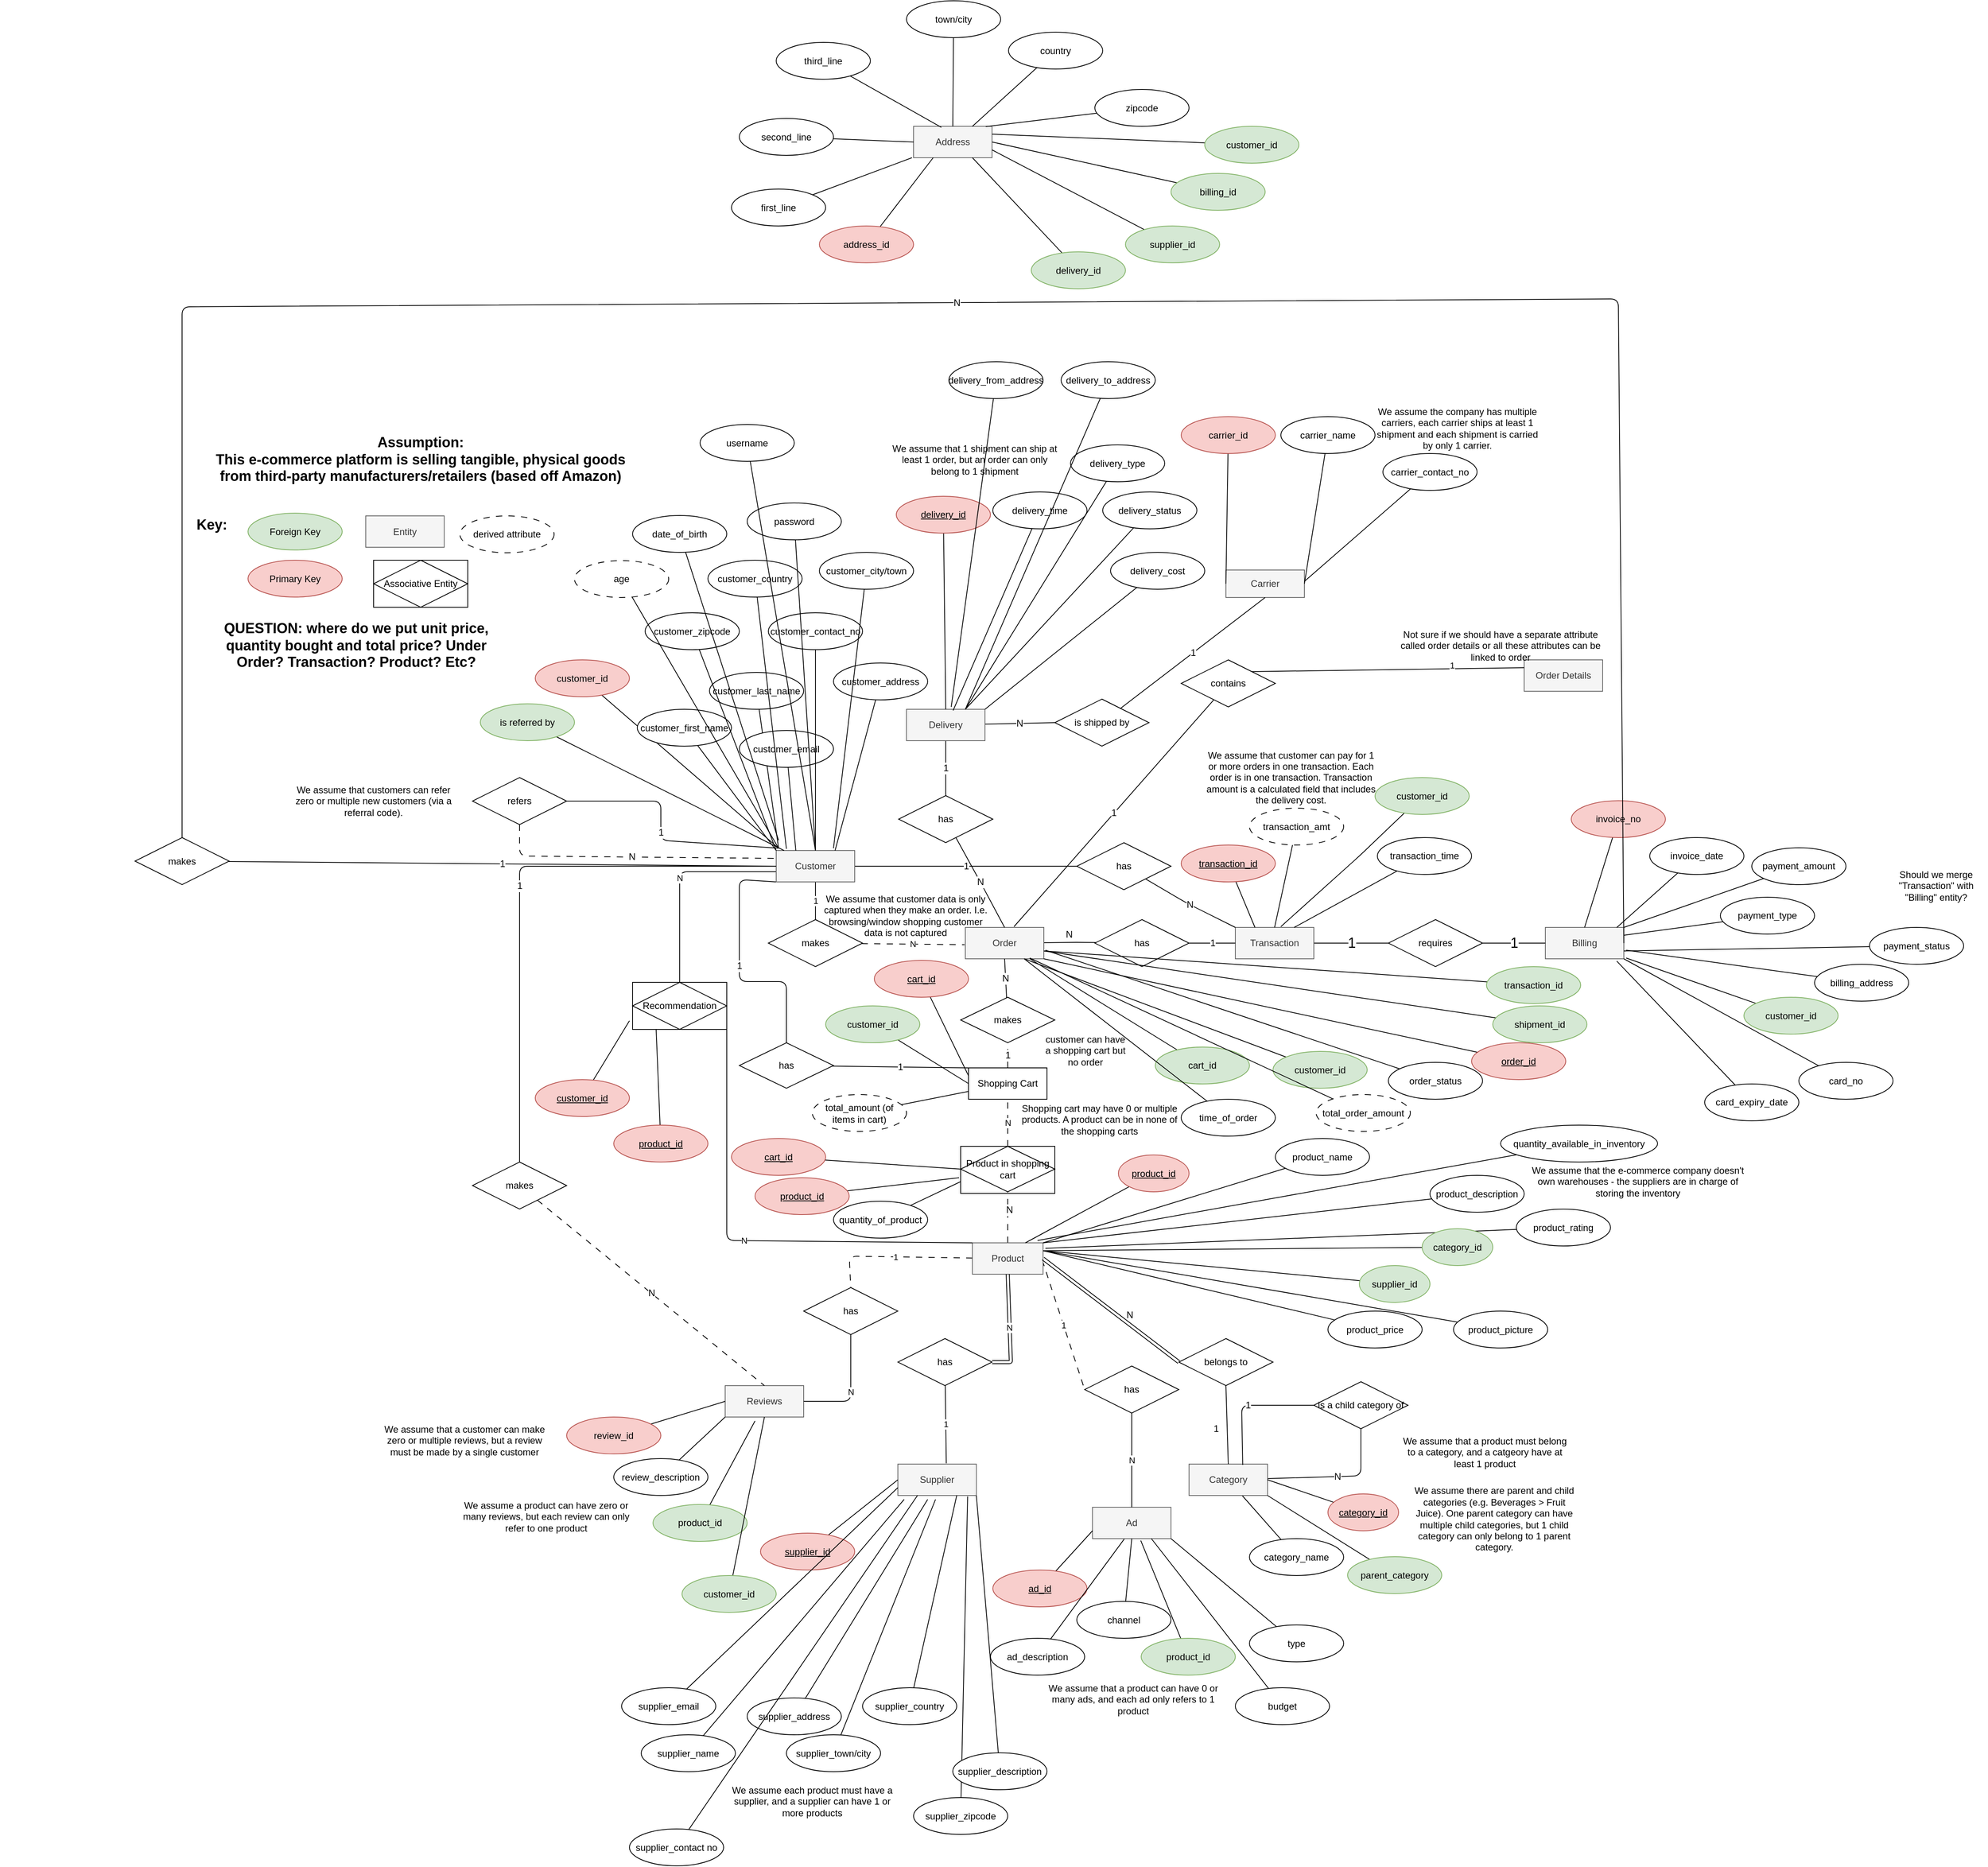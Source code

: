 <mxfile>
    <diagram id="o3d0ZxMoggzpjs4311kj" name="Page-1">
        <mxGraphModel dx="3543" dy="1728" grid="1" gridSize="10" guides="1" tooltips="1" connect="1" arrows="1" fold="1" page="1" pageScale="1" pageWidth="827" pageHeight="1169" math="0" shadow="0">
            <root>
                <mxCell id="0"/>
                <mxCell id="1" parent="0"/>
                <mxCell id="2" value="" style="rounded=0;whiteSpace=wrap;html=1;" parent="1" vertex="1">
                    <mxGeometry x="-886" y="-7" width="120" height="60" as="geometry"/>
                </mxCell>
                <mxCell id="3" value="" style="rounded=0;whiteSpace=wrap;html=1;fontSize=12;" parent="1" vertex="1">
                    <mxGeometry x="-138" y="740" width="120" height="60" as="geometry"/>
                </mxCell>
                <mxCell id="4" value="1" style="edgeStyle=none;html=1;entryX=0.5;entryY=0;entryDx=0;entryDy=0;endArrow=none;endFill=0;" parent="1" source="9" target="50" edge="1">
                    <mxGeometry relative="1" as="geometry"/>
                </mxCell>
                <mxCell id="5" value="N" style="edgeStyle=none;html=1;entryX=0.5;entryY=0;entryDx=0;entryDy=0;endArrow=none;endFill=0;" parent="1" target="39" edge="1">
                    <mxGeometry relative="1" as="geometry">
                        <Array as="points">
                            <mxPoint x="-496" y="390"/>
                        </Array>
                        <mxPoint x="-370" y="390" as="sourcePoint"/>
                    </mxGeometry>
                </mxCell>
                <mxCell id="6" value="1" style="edgeStyle=none;html=1;entryX=0.5;entryY=0;entryDx=0;entryDy=0;fontSize=12;endArrow=none;endFill=0;exitX=0;exitY=1;exitDx=0;exitDy=0;" parent="1" source="9" target="175" edge="1">
                    <mxGeometry relative="1" as="geometry">
                        <Array as="points">
                            <mxPoint x="-420" y="400"/>
                            <mxPoint x="-420" y="530"/>
                            <mxPoint x="-360" y="530"/>
                        </Array>
                    </mxGeometry>
                </mxCell>
                <mxCell id="7" value="1" style="edgeStyle=none;html=1;fontSize=12;endArrow=none;endFill=0;" parent="1" source="9" target="177" edge="1">
                    <mxGeometry relative="1" as="geometry"/>
                </mxCell>
                <mxCell id="8" value="1" style="edgeStyle=none;html=1;entryX=1;entryY=0.5;entryDx=0;entryDy=0;fontSize=12;endArrow=none;endFill=0;" parent="1" target="202" edge="1">
                    <mxGeometry relative="1" as="geometry">
                        <mxPoint x="-370" y="360" as="sourcePoint"/>
                        <Array as="points">
                            <mxPoint x="-520" y="350"/>
                            <mxPoint x="-520" y="300"/>
                        </Array>
                    </mxGeometry>
                </mxCell>
                <mxCell id="9" value="Customer" style="whiteSpace=wrap;html=1;align=center;fillColor=#f5f5f5;fontColor=#333333;strokeColor=#666666;" parent="1" vertex="1">
                    <mxGeometry x="-373" y="363" width="100" height="40" as="geometry"/>
                </mxCell>
                <mxCell id="10" value="1" style="edgeStyle=none;html=1;entryX=0.5;entryY=0;entryDx=0;entryDy=0;endArrow=none;endFill=0;dashed=1;dashPattern=8 8;" parent="1" source="14" target="41" edge="1">
                    <mxGeometry relative="1" as="geometry">
                        <Array as="points">
                            <mxPoint x="-280" y="880"/>
                        </Array>
                    </mxGeometry>
                </mxCell>
                <mxCell id="11" value="1" style="edgeStyle=none;html=1;entryX=0;entryY=0.5;entryDx=0;entryDy=0;endArrow=none;endFill=0;dashed=1;dashPattern=8 8;" parent="1" target="48" edge="1">
                    <mxGeometry relative="1" as="geometry">
                        <mxPoint x="-34" y="885" as="sourcePoint"/>
                    </mxGeometry>
                </mxCell>
                <mxCell id="12" style="edgeStyle=none;html=1;entryX=0.5;entryY=1;entryDx=0;entryDy=0;fontSize=18;endArrow=none;endFill=0;dashed=1;dashPattern=8 8;" parent="1" source="14" target="46" edge="1">
                    <mxGeometry relative="1" as="geometry"/>
                </mxCell>
                <mxCell id="13" value="N" style="edgeLabel;html=1;align=center;verticalAlign=middle;resizable=0;points=[];fontSize=12;" parent="12" vertex="1" connectable="0">
                    <mxGeometry x="0.297" y="-2" relative="1" as="geometry">
                        <mxPoint as="offset"/>
                    </mxGeometry>
                </mxCell>
                <mxCell id="14" value="Product" style="whiteSpace=wrap;html=1;align=center;fillColor=#f5f5f5;fontColor=#333333;strokeColor=#666666;" parent="1" vertex="1">
                    <mxGeometry x="-123" y="863" width="90" height="40" as="geometry"/>
                </mxCell>
                <mxCell id="15" value="N" style="edgeStyle=none;html=1;fontSize=12;endArrow=none;endFill=0;" parent="1" source="16" target="61" edge="1">
                    <mxGeometry x="-0.033" y="10" relative="1" as="geometry">
                        <Array as="points">
                            <mxPoint x="10" y="480"/>
                        </Array>
                        <mxPoint as="offset"/>
                    </mxGeometry>
                </mxCell>
                <mxCell id="16" value="Order" style="whiteSpace=wrap;html=1;align=center;fillColor=#f5f5f5;fontColor=#333333;strokeColor=#666666;" parent="1" vertex="1">
                    <mxGeometry x="-132" y="461" width="100" height="40" as="geometry"/>
                </mxCell>
                <mxCell id="17" value="Supplier" style="whiteSpace=wrap;html=1;align=center;fillColor=#f5f5f5;fontColor=#333333;strokeColor=#666666;" parent="1" vertex="1">
                    <mxGeometry x="-218" y="1145" width="100" height="40" as="geometry"/>
                </mxCell>
                <mxCell id="18" style="edgeStyle=none;html=1;endArrow=none;endFill=0;" parent="1" source="20" target="73" edge="1">
                    <mxGeometry relative="1" as="geometry"/>
                </mxCell>
                <mxCell id="19" value="N" style="edgeStyle=none;html=1;entryX=0.5;entryY=1;entryDx=0;entryDy=0;fontSize=12;endArrow=none;endFill=0;" parent="1" source="20" target="191" edge="1">
                    <mxGeometry relative="1" as="geometry">
                        <Array as="points">
                            <mxPoint x="372" y="1160"/>
                        </Array>
                    </mxGeometry>
                </mxCell>
                <mxCell id="20" value="Category" style="whiteSpace=wrap;html=1;align=center;fillColor=#f5f5f5;fontColor=#333333;strokeColor=#666666;" parent="1" vertex="1">
                    <mxGeometry x="153" y="1145" width="100" height="40" as="geometry"/>
                </mxCell>
                <mxCell id="21" value="Ad" style="whiteSpace=wrap;html=1;align=center;fillColor=#f5f5f5;fontColor=#333333;strokeColor=#666666;" parent="1" vertex="1">
                    <mxGeometry x="30" y="1200" width="100" height="40" as="geometry"/>
                </mxCell>
                <mxCell id="22" value="belongs to" style="shape=rhombus;perimeter=rhombusPerimeter;whiteSpace=wrap;html=1;align=center;" parent="1" vertex="1">
                    <mxGeometry x="140" y="985" width="120" height="60" as="geometry"/>
                </mxCell>
                <mxCell id="23" value="" style="endArrow=none;html=1;rounded=0;exitX=0.5;exitY=1;exitDx=0;exitDy=0;entryX=0.5;entryY=0;entryDx=0;entryDy=0;" parent="1" source="22" target="20" edge="1">
                    <mxGeometry relative="1" as="geometry">
                        <mxPoint x="162" y="903" as="sourcePoint"/>
                        <mxPoint x="322" y="903" as="targetPoint"/>
                    </mxGeometry>
                </mxCell>
                <mxCell id="24" value="1" style="resizable=0;html=1;align=right;verticalAlign=bottom;" parent="23" connectable="0" vertex="1">
                    <mxGeometry x="1" relative="1" as="geometry">
                        <mxPoint x="-11" y="-36" as="offset"/>
                    </mxGeometry>
                </mxCell>
                <mxCell id="25" value="" style="endArrow=none;html=1;rounded=0;exitX=0;exitY=0.5;exitDx=0;exitDy=0;entryX=1;entryY=0.5;entryDx=0;entryDy=0;shape=link;" parent="1" source="22" target="14" edge="1">
                    <mxGeometry relative="1" as="geometry">
                        <mxPoint x="-28" y="883" as="sourcePoint"/>
                        <mxPoint x="42" y="933" as="targetPoint"/>
                        <Array as="points"/>
                    </mxGeometry>
                </mxCell>
                <mxCell id="26" value="N" style="resizable=0;html=1;align=right;verticalAlign=bottom;" parent="25" connectable="0" vertex="1">
                    <mxGeometry x="1" relative="1" as="geometry">
                        <mxPoint x="115" y="80" as="offset"/>
                    </mxGeometry>
                </mxCell>
                <mxCell id="27" value="1" style="edgeStyle=none;html=1;fontSize=18;endArrow=none;endFill=0;" parent="1" source="28" target="59" edge="1">
                    <mxGeometry relative="1" as="geometry"/>
                </mxCell>
                <mxCell id="28" value="Transaction" style="whiteSpace=wrap;html=1;align=center;fillColor=#f5f5f5;fontColor=#333333;strokeColor=#666666;" parent="1" vertex="1">
                    <mxGeometry x="212" y="461" width="100" height="40" as="geometry"/>
                </mxCell>
                <mxCell id="29" value="Billing" style="whiteSpace=wrap;html=1;align=center;fillColor=#f5f5f5;fontColor=#333333;strokeColor=#666666;" parent="1" vertex="1">
                    <mxGeometry x="607" y="461" width="100" height="40" as="geometry"/>
                </mxCell>
                <mxCell id="30" value="Order Details" style="whiteSpace=wrap;html=1;align=center;fillColor=#f5f5f5;fontColor=#333333;strokeColor=#666666;" parent="1" vertex="1">
                    <mxGeometry x="580" y="120" width="100" height="40" as="geometry"/>
                </mxCell>
                <mxCell id="31" value="1" style="edgeStyle=none;html=1;fontSize=12;endArrow=none;endFill=0;dashed=1;dashPattern=8 8;" parent="1" source="32" target="63" edge="1">
                    <mxGeometry relative="1" as="geometry"/>
                </mxCell>
                <mxCell id="32" value="Shopping Cart" style="whiteSpace=wrap;html=1;align=center;" parent="1" vertex="1">
                    <mxGeometry x="-128" y="640" width="100" height="40" as="geometry"/>
                </mxCell>
                <mxCell id="33" value="1" style="edgeStyle=none;html=1;fontSize=12;endArrow=none;endFill=0;" parent="1" source="35" target="52" edge="1">
                    <mxGeometry relative="1" as="geometry"/>
                </mxCell>
                <mxCell id="34" value="N" style="edgeStyle=none;html=1;entryX=0;entryY=0.5;entryDx=0;entryDy=0;fontSize=12;endArrow=none;endFill=0;" parent="1" source="35" target="182" edge="1">
                    <mxGeometry relative="1" as="geometry"/>
                </mxCell>
                <mxCell id="35" value="Delivery" style="whiteSpace=wrap;html=1;align=center;fillColor=#f5f5f5;fontColor=#333333;strokeColor=#666666;" parent="1" vertex="1">
                    <mxGeometry x="-207" y="183" width="100" height="40" as="geometry"/>
                </mxCell>
                <mxCell id="36" value="Reviews" style="whiteSpace=wrap;html=1;align=center;fillColor=#f5f5f5;fontColor=#333333;strokeColor=#666666;" parent="1" vertex="1">
                    <mxGeometry x="-438" y="1045" width="100" height="40" as="geometry"/>
                </mxCell>
                <mxCell id="37" value="" style="rounded=0;whiteSpace=wrap;html=1;" parent="1" vertex="1">
                    <mxGeometry x="-556" y="531" width="120" height="60" as="geometry"/>
                </mxCell>
                <mxCell id="38" value="N" style="edgeStyle=none;html=1;entryX=0;entryY=0;entryDx=0;entryDy=0;exitX=1;exitY=1;exitDx=0;exitDy=0;endArrow=none;endFill=0;" parent="1" source="37" target="14" edge="1">
                    <mxGeometry relative="1" as="geometry">
                        <Array as="points">
                            <mxPoint x="-436" y="860"/>
                        </Array>
                    </mxGeometry>
                </mxCell>
                <mxCell id="39" value="Recommendation" style="rhombus;whiteSpace=wrap;html=1;" parent="1" vertex="1">
                    <mxGeometry x="-556" y="531" width="120" height="60" as="geometry"/>
                </mxCell>
                <mxCell id="40" value="N" style="edgeStyle=none;html=1;entryX=1;entryY=0.5;entryDx=0;entryDy=0;endArrow=none;endFill=0;" parent="1" source="41" target="36" edge="1">
                    <mxGeometry relative="1" as="geometry">
                        <Array as="points">
                            <mxPoint x="-278" y="1065"/>
                        </Array>
                    </mxGeometry>
                </mxCell>
                <mxCell id="41" value="has&lt;br&gt;" style="shape=rhombus;perimeter=rhombusPerimeter;whiteSpace=wrap;html=1;align=center;" parent="1" vertex="1">
                    <mxGeometry x="-338" y="920" width="120" height="60" as="geometry"/>
                </mxCell>
                <mxCell id="42" value="1" style="edgeStyle=none;html=1;entryX=0.617;entryY=-0.026;entryDx=0;entryDy=0;entryPerimeter=0;endArrow=none;endFill=0;" parent="1" source="44" target="17" edge="1">
                    <mxGeometry relative="1" as="geometry"/>
                </mxCell>
                <mxCell id="43" value="N" style="edgeStyle=none;html=1;entryX=0.5;entryY=1;entryDx=0;entryDy=0;endArrow=none;endFill=0;shape=link;" parent="1" source="44" target="14" edge="1">
                    <mxGeometry relative="1" as="geometry">
                        <Array as="points">
                            <mxPoint x="-74" y="1015"/>
                        </Array>
                    </mxGeometry>
                </mxCell>
                <mxCell id="44" value="has&lt;br&gt;" style="shape=rhombus;perimeter=rhombusPerimeter;whiteSpace=wrap;html=1;align=center;" parent="1" vertex="1">
                    <mxGeometry x="-218" y="985" width="120" height="60" as="geometry"/>
                </mxCell>
                <mxCell id="45" value="N" style="edgeStyle=none;html=1;endArrow=none;endFill=0;dashed=1;dashPattern=8 8;" parent="1" source="46" target="32" edge="1">
                    <mxGeometry relative="1" as="geometry"/>
                </mxCell>
                <mxCell id="46" value="Product in shopping cart" style="shape=rhombus;perimeter=rhombusPerimeter;whiteSpace=wrap;html=1;align=center;" parent="1" vertex="1">
                    <mxGeometry x="-138" y="740" width="120" height="58" as="geometry"/>
                </mxCell>
                <mxCell id="47" value="N" style="edgeStyle=none;html=1;entryX=0.5;entryY=0;entryDx=0;entryDy=0;endArrow=none;endFill=0;" parent="1" source="48" target="21" edge="1">
                    <mxGeometry relative="1" as="geometry"/>
                </mxCell>
                <mxCell id="48" value="has" style="shape=rhombus;perimeter=rhombusPerimeter;whiteSpace=wrap;html=1;align=center;" parent="1" vertex="1">
                    <mxGeometry x="20" y="1020" width="120" height="60" as="geometry"/>
                </mxCell>
                <mxCell id="49" value="N" style="edgeStyle=none;html=1;endArrow=none;endFill=0;dashed=1;dashPattern=8 8;" parent="1" source="50" edge="1">
                    <mxGeometry relative="1" as="geometry">
                        <mxPoint x="-133" y="483" as="targetPoint"/>
                    </mxGeometry>
                </mxCell>
                <mxCell id="50" value="makes" style="shape=rhombus;perimeter=rhombusPerimeter;whiteSpace=wrap;html=1;align=center;" parent="1" vertex="1">
                    <mxGeometry x="-383" y="451" width="120" height="60" as="geometry"/>
                </mxCell>
                <mxCell id="51" value="N" style="edgeStyle=none;html=1;entryX=0.5;entryY=0;entryDx=0;entryDy=0;fontSize=12;endArrow=none;endFill=0;" parent="1" source="52" target="16" edge="1">
                    <mxGeometry relative="1" as="geometry">
                        <Array as="points">
                            <mxPoint x="-113" y="403"/>
                        </Array>
                    </mxGeometry>
                </mxCell>
                <mxCell id="52" value="has" style="shape=rhombus;perimeter=rhombusPerimeter;whiteSpace=wrap;html=1;align=center;" parent="1" vertex="1">
                    <mxGeometry x="-217" y="293" width="120" height="60" as="geometry"/>
                </mxCell>
                <mxCell id="53" value="Assumption:&lt;br style=&quot;font-size: 18px;&quot;&gt;This e-commerce platform is selling tangible, physical goods from third-party manufacturers/retailers (based off Amazon)" style="text;html=1;strokeColor=none;fillColor=none;align=center;verticalAlign=middle;whiteSpace=wrap;rounded=0;fontSize=18;fontStyle=1" parent="1" vertex="1">
                    <mxGeometry x="-1096" y="-150" width="540" height="30" as="geometry"/>
                </mxCell>
                <mxCell id="54" style="edgeStyle=none;html=1;exitX=1;exitY=0;exitDx=0;exitDy=0;entryX=0;entryY=0.25;entryDx=0;entryDy=0;fontSize=18;endArrow=none;endFill=0;" parent="1" source="57" target="30" edge="1">
                    <mxGeometry relative="1" as="geometry"/>
                </mxCell>
                <mxCell id="55" value="1" style="edgeLabel;html=1;align=center;verticalAlign=middle;resizable=0;points=[];" parent="54" vertex="1" connectable="0">
                    <mxGeometry x="0.471" y="5" relative="1" as="geometry">
                        <mxPoint as="offset"/>
                    </mxGeometry>
                </mxCell>
                <mxCell id="56" value="1" style="edgeStyle=none;html=1;fontSize=12;endArrow=none;endFill=0;" parent="1" source="57" edge="1">
                    <mxGeometry relative="1" as="geometry">
                        <mxPoint x="-70" y="460" as="targetPoint"/>
                    </mxGeometry>
                </mxCell>
                <mxCell id="57" value="contains" style="shape=rhombus;perimeter=rhombusPerimeter;whiteSpace=wrap;html=1;align=center;" parent="1" vertex="1">
                    <mxGeometry x="143" y="120" width="120" height="60" as="geometry"/>
                </mxCell>
                <mxCell id="58" value="1" style="edgeStyle=none;html=1;entryX=0;entryY=0.5;entryDx=0;entryDy=0;fontSize=18;endArrow=none;endFill=0;" parent="1" source="59" target="29" edge="1">
                    <mxGeometry relative="1" as="geometry"/>
                </mxCell>
                <mxCell id="59" value="requires" style="shape=rhombus;perimeter=rhombusPerimeter;whiteSpace=wrap;html=1;align=center;" parent="1" vertex="1">
                    <mxGeometry x="407" y="451" width="120" height="60" as="geometry"/>
                </mxCell>
                <mxCell id="60" value="1" style="edgeStyle=none;html=1;entryX=0;entryY=0.5;entryDx=0;entryDy=0;fontSize=12;endArrow=none;endFill=0;" parent="1" source="61" target="28" edge="1">
                    <mxGeometry relative="1" as="geometry"/>
                </mxCell>
                <mxCell id="61" value="has" style="shape=rhombus;perimeter=rhombusPerimeter;whiteSpace=wrap;html=1;align=center;" parent="1" vertex="1">
                    <mxGeometry x="33" y="451" width="120" height="60" as="geometry"/>
                </mxCell>
                <mxCell id="62" value="N" style="edgeStyle=none;html=1;fontSize=12;endArrow=none;endFill=0;entryX=0.5;entryY=1;entryDx=0;entryDy=0;" parent="1" source="63" target="16" edge="1">
                    <mxGeometry relative="1" as="geometry">
                        <mxPoint x="-78" y="510" as="targetPoint"/>
                    </mxGeometry>
                </mxCell>
                <mxCell id="63" value="makes" style="shape=rhombus;perimeter=rhombusPerimeter;whiteSpace=wrap;html=1;align=center;" parent="1" vertex="1">
                    <mxGeometry x="-138" y="550" width="120" height="58" as="geometry"/>
                </mxCell>
                <mxCell id="64" style="edgeStyle=none;html=1;entryX=0.75;entryY=0;entryDx=0;entryDy=0;fontSize=12;endArrow=none;endFill=0;" parent="1" source="65" target="14" edge="1">
                    <mxGeometry relative="1" as="geometry"/>
                </mxCell>
                <mxCell id="65" value="product_id" style="ellipse;whiteSpace=wrap;html=1;fontSize=12;fontStyle=4;fillColor=#f8cecc;strokeColor=#b85450;" parent="1" vertex="1">
                    <mxGeometry x="63" y="751" width="90" height="47" as="geometry"/>
                </mxCell>
                <mxCell id="66" value="1" style="edgeStyle=none;html=1;entryX=0;entryY=0.5;entryDx=0;entryDy=0;fontSize=12;endArrow=none;endFill=0;" parent="1" source="68" target="9" edge="1">
                    <mxGeometry relative="1" as="geometry">
                        <Array as="points">
                            <mxPoint x="-700" y="383"/>
                        </Array>
                    </mxGeometry>
                </mxCell>
                <mxCell id="67" value="N" style="edgeStyle=none;html=1;entryX=0.5;entryY=0;entryDx=0;entryDy=0;fontSize=12;endArrow=none;endFill=0;dashed=1;dashPattern=8 8;" parent="1" source="68" target="36" edge="1">
                    <mxGeometry relative="1" as="geometry"/>
                </mxCell>
                <mxCell id="68" value="makes" style="shape=rhombus;perimeter=rhombusPerimeter;whiteSpace=wrap;html=1;align=center;" parent="1" vertex="1">
                    <mxGeometry x="-760" y="760" width="120" height="60" as="geometry"/>
                </mxCell>
                <mxCell id="69" style="edgeStyle=none;html=1;entryX=1;entryY=0;entryDx=0;entryDy=0;fontSize=12;endArrow=none;endFill=0;" parent="1" source="76" target="14" edge="1">
                    <mxGeometry relative="1" as="geometry"/>
                </mxCell>
                <mxCell id="70" style="edgeStyle=none;html=1;entryX=1;entryY=0.25;entryDx=0;entryDy=0;fontSize=12;endArrow=none;endFill=0;" parent="1" source="81" target="14" edge="1">
                    <mxGeometry relative="1" as="geometry"/>
                </mxCell>
                <mxCell id="71" style="edgeStyle=none;html=1;entryX=1;entryY=0.5;entryDx=0;entryDy=0;fontSize=12;endArrow=none;endFill=0;" parent="1" source="72" target="20" edge="1">
                    <mxGeometry relative="1" as="geometry"/>
                </mxCell>
                <mxCell id="72" value="category_id" style="ellipse;whiteSpace=wrap;html=1;fontSize=12;fontStyle=4;fillColor=#f8cecc;strokeColor=#b85450;" parent="1" vertex="1">
                    <mxGeometry x="330" y="1183" width="90" height="47" as="geometry"/>
                </mxCell>
                <mxCell id="73" value="category_name" style="ellipse;whiteSpace=wrap;html=1;fontSize=12;" parent="1" vertex="1">
                    <mxGeometry x="230" y="1240" width="120" height="47" as="geometry"/>
                </mxCell>
                <mxCell id="74" style="edgeStyle=none;html=1;entryX=1;entryY=0;entryDx=0;entryDy=0;endArrow=none;endFill=0;" parent="1" source="75" target="14" edge="1">
                    <mxGeometry relative="1" as="geometry"/>
                </mxCell>
                <mxCell id="75" value="product_name" style="ellipse;whiteSpace=wrap;html=1;fontSize=12;" parent="1" vertex="1">
                    <mxGeometry x="263" y="730" width="120" height="47" as="geometry"/>
                </mxCell>
                <mxCell id="76" value="product_description" style="ellipse;whiteSpace=wrap;html=1;fontSize=12;" parent="1" vertex="1">
                    <mxGeometry x="460" y="777" width="120" height="47" as="geometry"/>
                </mxCell>
                <mxCell id="77" style="edgeStyle=none;html=1;entryX=1;entryY=0.25;entryDx=0;entryDy=0;endArrow=none;endFill=0;" parent="1" source="78" target="14" edge="1">
                    <mxGeometry relative="1" as="geometry"/>
                </mxCell>
                <mxCell id="78" value="product_price" style="ellipse;whiteSpace=wrap;html=1;fontSize=12;" parent="1" vertex="1">
                    <mxGeometry x="330" y="950" width="120" height="47" as="geometry"/>
                </mxCell>
                <mxCell id="79" style="edgeStyle=none;html=1;endArrow=none;endFill=0;" parent="1" source="80" edge="1">
                    <mxGeometry relative="1" as="geometry">
                        <mxPoint x="-30" y="870" as="targetPoint"/>
                    </mxGeometry>
                </mxCell>
                <mxCell id="80" value="product_rating" style="ellipse;whiteSpace=wrap;html=1;fontSize=12;" parent="1" vertex="1">
                    <mxGeometry x="570" y="820" width="120" height="47" as="geometry"/>
                </mxCell>
                <mxCell id="81" value="category_id" style="ellipse;whiteSpace=wrap;html=1;fontSize=12;fillColor=#d5e8d4;strokeColor=#82b366;" parent="1" vertex="1">
                    <mxGeometry x="450" y="845" width="90" height="47" as="geometry"/>
                </mxCell>
                <mxCell id="82" style="edgeStyle=none;html=1;entryX=0;entryY=0.75;entryDx=0;entryDy=0;endArrow=none;endFill=0;" parent="1" source="83" target="21" edge="1">
                    <mxGeometry relative="1" as="geometry"/>
                </mxCell>
                <mxCell id="83" value="ad_id" style="ellipse;whiteSpace=wrap;html=1;fontSize=12;fontStyle=4;fillColor=#f8cecc;strokeColor=#b85450;" parent="1" vertex="1">
                    <mxGeometry x="-97" y="1280" width="120" height="47" as="geometry"/>
                </mxCell>
                <mxCell id="84" style="edgeStyle=none;html=1;entryX=0.75;entryY=1;entryDx=0;entryDy=0;endArrow=none;endFill=0;" parent="1" source="85" target="21" edge="1">
                    <mxGeometry relative="1" as="geometry"/>
                </mxCell>
                <mxCell id="85" value="budget" style="ellipse;whiteSpace=wrap;html=1;fontSize=12;" parent="1" vertex="1">
                    <mxGeometry x="212" y="1430" width="120" height="47" as="geometry"/>
                </mxCell>
                <mxCell id="86" style="edgeStyle=none;html=1;entryX=0.5;entryY=1;entryDx=0;entryDy=0;endArrow=none;endFill=0;" parent="1" source="87" target="21" edge="1">
                    <mxGeometry relative="1" as="geometry"/>
                </mxCell>
                <mxCell id="87" value="channel" style="ellipse;whiteSpace=wrap;html=1;fontSize=12;" parent="1" vertex="1">
                    <mxGeometry x="10" y="1320" width="120" height="47" as="geometry"/>
                </mxCell>
                <mxCell id="88" style="edgeStyle=none;html=1;entryX=0.404;entryY=1.014;entryDx=0;entryDy=0;entryPerimeter=0;endArrow=none;endFill=0;" parent="1" source="89" target="21" edge="1">
                    <mxGeometry relative="1" as="geometry"/>
                </mxCell>
                <mxCell id="89" value="ad_description" style="ellipse;whiteSpace=wrap;html=1;fontSize=12;" parent="1" vertex="1">
                    <mxGeometry x="-100" y="1367" width="120" height="47" as="geometry"/>
                </mxCell>
                <mxCell id="90" value="We assume that a product can have 0 or many ads, and each ad only refers to 1 product" style="text;html=1;strokeColor=none;fillColor=none;align=center;verticalAlign=middle;whiteSpace=wrap;rounded=0;" parent="1" vertex="1">
                    <mxGeometry x="-28" y="1430" width="220" height="30" as="geometry"/>
                </mxCell>
                <mxCell id="91" style="edgeStyle=none;html=1;entryX=0.615;entryY=1.06;entryDx=0;entryDy=0;entryPerimeter=0;endArrow=none;endFill=0;" parent="1" source="92" target="21" edge="1">
                    <mxGeometry relative="1" as="geometry"/>
                </mxCell>
                <mxCell id="92" value="product_id" style="ellipse;whiteSpace=wrap;html=1;fontSize=12;fillColor=#d5e8d4;strokeColor=#82b366;" parent="1" vertex="1">
                    <mxGeometry x="92" y="1367" width="120" height="47" as="geometry"/>
                </mxCell>
                <mxCell id="93" style="edgeStyle=none;html=1;entryX=0;entryY=0.5;entryDx=0;entryDy=0;endArrow=none;endFill=0;" parent="1" source="94" target="17" edge="1">
                    <mxGeometry relative="1" as="geometry"/>
                </mxCell>
                <mxCell id="94" value="supplier_id" style="ellipse;whiteSpace=wrap;html=1;fontSize=12;fillColor=#f8cecc;strokeColor=#b85450;fontStyle=4" parent="1" vertex="1">
                    <mxGeometry x="-393" y="1233" width="120" height="47" as="geometry"/>
                </mxCell>
                <mxCell id="95" style="edgeStyle=none;html=1;endArrow=none;endFill=0;" parent="1" source="96" edge="1">
                    <mxGeometry relative="1" as="geometry">
                        <mxPoint x="-210" y="1190" as="targetPoint"/>
                    </mxGeometry>
                </mxCell>
                <mxCell id="96" value="supplier_name" style="ellipse;whiteSpace=wrap;html=1;fontSize=12;" parent="1" vertex="1">
                    <mxGeometry x="-545" y="1490" width="120" height="47" as="geometry"/>
                </mxCell>
                <mxCell id="97" style="edgeStyle=none;html=1;entryX=1;entryY=0.25;entryDx=0;entryDy=0;endArrow=none;endFill=0;" parent="1" source="98" target="14" edge="1">
                    <mxGeometry relative="1" as="geometry"/>
                </mxCell>
                <mxCell id="98" value="supplier_id" style="ellipse;whiteSpace=wrap;html=1;fontSize=12;fillColor=#d5e8d4;strokeColor=#82b366;" parent="1" vertex="1">
                    <mxGeometry x="370" y="892" width="90" height="47" as="geometry"/>
                </mxCell>
                <mxCell id="99" style="edgeStyle=none;html=1;entryX=0;entryY=1;entryDx=0;entryDy=0;endArrow=none;endFill=0;" parent="1" source="100" target="36" edge="1">
                    <mxGeometry relative="1" as="geometry"/>
                </mxCell>
                <mxCell id="100" value="review_description" style="ellipse;whiteSpace=wrap;html=1;fontSize=12;" parent="1" vertex="1">
                    <mxGeometry x="-580" y="1138" width="120" height="47" as="geometry"/>
                </mxCell>
                <mxCell id="101" style="edgeStyle=none;html=1;entryX=0;entryY=0.5;entryDx=0;entryDy=0;endArrow=none;endFill=0;" parent="1" source="102" target="36" edge="1">
                    <mxGeometry relative="1" as="geometry"/>
                </mxCell>
                <mxCell id="102" value="review_id" style="ellipse;whiteSpace=wrap;html=1;fontSize=12;fillColor=#f8cecc;strokeColor=#b85450;" parent="1" vertex="1">
                    <mxGeometry x="-640" y="1085" width="120" height="47" as="geometry"/>
                </mxCell>
                <mxCell id="103" style="edgeStyle=none;html=1;entryX=0.38;entryY=1.125;entryDx=0;entryDy=0;entryPerimeter=0;endArrow=none;endFill=0;" parent="1" source="104" target="36" edge="1">
                    <mxGeometry relative="1" as="geometry"/>
                </mxCell>
                <mxCell id="104" value="product_id" style="ellipse;whiteSpace=wrap;html=1;fontSize=12;fillColor=#d5e8d4;strokeColor=#82b366;" parent="1" vertex="1">
                    <mxGeometry x="-530" y="1196.5" width="120" height="47" as="geometry"/>
                </mxCell>
                <mxCell id="105" value="We assume each product must have a supplier, and a supplier can have 1 or more products" style="text;html=1;strokeColor=none;fillColor=none;align=center;verticalAlign=middle;whiteSpace=wrap;rounded=0;" parent="1" vertex="1">
                    <mxGeometry x="-437" y="1560" width="220" height="30" as="geometry"/>
                </mxCell>
                <mxCell id="106" value="We assume a product can have zero or many reviews, but each review can only refer to one product" style="text;html=1;strokeColor=none;fillColor=none;align=center;verticalAlign=middle;whiteSpace=wrap;rounded=0;" parent="1" vertex="1">
                    <mxGeometry x="-776" y="1196.5" width="220" height="30" as="geometry"/>
                </mxCell>
                <mxCell id="107" value="We assume that a customer can make zero or multiple reviews, but a review must be made by a single customer" style="text;html=1;strokeColor=none;fillColor=none;align=center;verticalAlign=middle;whiteSpace=wrap;rounded=0;" parent="1" vertex="1">
                    <mxGeometry x="-880" y="1100" width="220" height="30" as="geometry"/>
                </mxCell>
                <mxCell id="108" style="edgeStyle=none;html=1;entryX=0.5;entryY=1;entryDx=0;entryDy=0;fontSize=12;endArrow=none;endFill=0;" parent="1" source="109" target="36" edge="1">
                    <mxGeometry relative="1" as="geometry"/>
                </mxCell>
                <mxCell id="109" value="customer_id" style="ellipse;whiteSpace=wrap;html=1;fontSize=12;fillColor=#d5e8d4;strokeColor=#82b366;" parent="1" vertex="1">
                    <mxGeometry x="-493" y="1287" width="120" height="47" as="geometry"/>
                </mxCell>
                <mxCell id="110" style="edgeStyle=none;html=1;fontSize=12;endArrow=none;endFill=0;" parent="1" source="111" edge="1">
                    <mxGeometry relative="1" as="geometry">
                        <mxPoint x="-370" y="360" as="targetPoint"/>
                    </mxGeometry>
                </mxCell>
                <mxCell id="111" value="customer_id" style="ellipse;whiteSpace=wrap;html=1;fontSize=12;fillColor=#f8cecc;strokeColor=#b85450;" parent="1" vertex="1">
                    <mxGeometry x="-680" y="120" width="120" height="47" as="geometry"/>
                </mxCell>
                <mxCell id="112" style="edgeStyle=none;html=1;entryX=0;entryY=0;entryDx=0;entryDy=0;fontSize=12;endArrow=none;endFill=0;" parent="1" source="113" target="9" edge="1">
                    <mxGeometry relative="1" as="geometry"/>
                </mxCell>
                <mxCell id="113" value="customer_first_name" style="ellipse;whiteSpace=wrap;html=1;fontSize=12;" parent="1" vertex="1">
                    <mxGeometry x="-550" y="183" width="120" height="47" as="geometry"/>
                </mxCell>
                <mxCell id="114" style="edgeStyle=none;html=1;fontSize=12;endArrow=none;endFill=0;" parent="1" source="115" edge="1">
                    <mxGeometry relative="1" as="geometry">
                        <mxPoint x="-370" y="360" as="targetPoint"/>
                    </mxGeometry>
                </mxCell>
                <mxCell id="115" value="customer_last_name" style="ellipse;whiteSpace=wrap;html=1;fontSize=12;" parent="1" vertex="1">
                    <mxGeometry x="-458" y="136" width="120" height="47" as="geometry"/>
                </mxCell>
                <mxCell id="116" style="edgeStyle=none;html=1;entryX=0.25;entryY=0;entryDx=0;entryDy=0;fontSize=12;endArrow=none;endFill=0;" parent="1" source="117" target="9" edge="1">
                    <mxGeometry relative="1" as="geometry"/>
                </mxCell>
                <mxCell id="117" value="customer_email" style="ellipse;whiteSpace=wrap;html=1;fontSize=12;" parent="1" vertex="1">
                    <mxGeometry x="-420" y="210" width="120" height="47" as="geometry"/>
                </mxCell>
                <mxCell id="118" value="" style="edgeStyle=none;html=1;fontSize=12;endArrow=none;endFill=0;" parent="1" source="119" target="9" edge="1">
                    <mxGeometry relative="1" as="geometry"/>
                </mxCell>
                <mxCell id="119" value="customer_contact_no" style="ellipse;whiteSpace=wrap;html=1;fontSize=12;" parent="1" vertex="1">
                    <mxGeometry x="-383" y="60" width="120" height="47" as="geometry"/>
                </mxCell>
                <mxCell id="120" style="edgeStyle=none;html=1;entryX=0.75;entryY=0;entryDx=0;entryDy=0;fontSize=12;endArrow=none;endFill=0;" parent="1" source="121" target="9" edge="1">
                    <mxGeometry relative="1" as="geometry"/>
                </mxCell>
                <mxCell id="121" value="customer_address" style="ellipse;whiteSpace=wrap;html=1;fontSize=12;" parent="1" vertex="1">
                    <mxGeometry x="-300" y="124" width="120" height="47" as="geometry"/>
                </mxCell>
                <mxCell id="122" style="edgeStyle=none;html=1;entryX=1;entryY=1;entryDx=0;entryDy=0;fontSize=12;endArrow=none;endFill=0;" parent="1" source="123" target="16" edge="1">
                    <mxGeometry relative="1" as="geometry"/>
                </mxCell>
                <mxCell id="123" value="order_id" style="ellipse;whiteSpace=wrap;html=1;fontSize=12;fillColor=#f8cecc;strokeColor=#b85450;fontStyle=4" parent="1" vertex="1">
                    <mxGeometry x="513" y="608" width="120" height="47" as="geometry"/>
                </mxCell>
                <mxCell id="124" style="edgeStyle=none;html=1;entryX=0.75;entryY=1;entryDx=0;entryDy=0;fontSize=12;endArrow=none;endFill=0;" parent="1" source="125" target="16" edge="1">
                    <mxGeometry relative="1" as="geometry"/>
                </mxCell>
                <mxCell id="125" value="customer_id" style="ellipse;whiteSpace=wrap;html=1;fontSize=12;fillColor=#d5e8d4;strokeColor=#82b366;" parent="1" vertex="1">
                    <mxGeometry x="260" y="619" width="120" height="47" as="geometry"/>
                </mxCell>
                <mxCell id="126" style="edgeStyle=none;html=1;entryX=0;entryY=0.25;entryDx=0;entryDy=0;fontSize=12;endArrow=none;endFill=0;" parent="1" source="127" target="32" edge="1">
                    <mxGeometry relative="1" as="geometry"/>
                </mxCell>
                <mxCell id="127" value="cart_id" style="ellipse;whiteSpace=wrap;html=1;fontSize=12;fillColor=#f8cecc;strokeColor=#b85450;fontStyle=4" parent="1" vertex="1">
                    <mxGeometry x="-248" y="503" width="120" height="47" as="geometry"/>
                </mxCell>
                <mxCell id="128" style="edgeStyle=none;html=1;entryX=0;entryY=0.5;entryDx=0;entryDy=0;fontSize=12;endArrow=none;endFill=0;" parent="1" source="129" target="46" edge="1">
                    <mxGeometry relative="1" as="geometry"/>
                </mxCell>
                <mxCell id="129" value="cart_id" style="ellipse;whiteSpace=wrap;html=1;fontSize=12;fillColor=#f8cecc;strokeColor=#b85450;fontStyle=4" parent="1" vertex="1">
                    <mxGeometry x="-430" y="730" width="120" height="47" as="geometry"/>
                </mxCell>
                <mxCell id="130" style="edgeStyle=none;html=1;fontSize=12;endArrow=none;endFill=0;" parent="1" source="131" edge="1">
                    <mxGeometry relative="1" as="geometry">
                        <mxPoint x="-140" y="780" as="targetPoint"/>
                    </mxGeometry>
                </mxCell>
                <mxCell id="131" value="product_id" style="ellipse;whiteSpace=wrap;html=1;fontSize=12;fillColor=#f8cecc;strokeColor=#b85450;fontStyle=4" parent="1" vertex="1">
                    <mxGeometry x="-400" y="780" width="120" height="47" as="geometry"/>
                </mxCell>
                <mxCell id="132" style="edgeStyle=none;html=1;fontSize=12;endArrow=none;endFill=0;" parent="1" source="133" target="16" edge="1">
                    <mxGeometry relative="1" as="geometry"/>
                </mxCell>
                <mxCell id="133" value="cart_id" style="ellipse;whiteSpace=wrap;html=1;fontSize=12;fillColor=#d5e8d4;strokeColor=#82b366;" parent="1" vertex="1">
                    <mxGeometry x="110" y="613.5" width="120" height="47" as="geometry"/>
                </mxCell>
                <mxCell id="134" style="edgeStyle=none;html=1;fontSize=12;endArrow=none;endFill=0;" parent="1" source="135" edge="1">
                    <mxGeometry relative="1" as="geometry">
                        <mxPoint x="-560" y="580" as="targetPoint"/>
                    </mxGeometry>
                </mxCell>
                <mxCell id="135" value="customer_id" style="ellipse;whiteSpace=wrap;html=1;fontSize=12;fillColor=#f8cecc;strokeColor=#b85450;fontStyle=4" parent="1" vertex="1">
                    <mxGeometry x="-680" y="655" width="120" height="47" as="geometry"/>
                </mxCell>
                <mxCell id="136" style="edgeStyle=none;html=1;entryX=0.25;entryY=1;entryDx=0;entryDy=0;fontSize=12;endArrow=none;endFill=0;" parent="1" source="137" target="37" edge="1">
                    <mxGeometry relative="1" as="geometry"/>
                </mxCell>
                <mxCell id="137" value="product_id" style="ellipse;whiteSpace=wrap;html=1;fontSize=12;fillColor=#f8cecc;strokeColor=#b85450;fontStyle=4" parent="1" vertex="1">
                    <mxGeometry x="-580" y="713" width="120" height="47" as="geometry"/>
                </mxCell>
                <mxCell id="138" value="We assume that a product must belong to a category, and a catgeory have at least 1 product" style="text;html=1;strokeColor=none;fillColor=none;align=center;verticalAlign=middle;whiteSpace=wrap;rounded=0;" parent="1" vertex="1">
                    <mxGeometry x="420" y="1115" width="220" height="30" as="geometry"/>
                </mxCell>
                <mxCell id="139" value="We assume that 1 shipment can ship at least 1 order, but an order can only belong to 1 shipment" style="text;html=1;strokeColor=none;fillColor=none;align=center;verticalAlign=middle;whiteSpace=wrap;rounded=0;" parent="1" vertex="1">
                    <mxGeometry x="-230" y="-150" width="220" height="30" as="geometry"/>
                </mxCell>
                <mxCell id="140" style="edgeStyle=none;html=1;entryX=0.5;entryY=0;entryDx=0;entryDy=0;fontSize=12;endArrow=none;endFill=0;" parent="1" source="141" target="35" edge="1">
                    <mxGeometry relative="1" as="geometry"/>
                </mxCell>
                <mxCell id="141" value="delivery_id" style="ellipse;whiteSpace=wrap;html=1;fontSize=12;fillColor=#f8cecc;strokeColor=#b85450;fontStyle=4" parent="1" vertex="1">
                    <mxGeometry x="-220" y="-88.5" width="120" height="47" as="geometry"/>
                </mxCell>
                <mxCell id="142" style="edgeStyle=none;html=1;fontSize=12;endArrow=none;endFill=0;entryX=0.594;entryY=0.039;entryDx=0;entryDy=0;entryPerimeter=0;" parent="1" source="143" target="35" edge="1">
                    <mxGeometry relative="1" as="geometry">
                        <mxPoint x="-140" y="180" as="targetPoint"/>
                    </mxGeometry>
                </mxCell>
                <mxCell id="143" value="delivery_time" style="ellipse;whiteSpace=wrap;html=1;fontSize=12;" parent="1" vertex="1">
                    <mxGeometry x="-97" y="-94" width="120" height="47" as="geometry"/>
                </mxCell>
                <mxCell id="144" style="edgeStyle=none;html=1;entryX=0.75;entryY=1;entryDx=0;entryDy=0;fontSize=12;endArrow=none;endFill=0;" parent="1" source="145" target="16" edge="1">
                    <mxGeometry relative="1" as="geometry"/>
                </mxCell>
                <mxCell id="145" value="time_of_order" style="ellipse;whiteSpace=wrap;html=1;fontSize=12;" parent="1" vertex="1">
                    <mxGeometry x="143" y="680" width="120" height="47" as="geometry"/>
                </mxCell>
                <mxCell id="146" style="edgeStyle=none;html=1;entryX=0.25;entryY=0;entryDx=0;entryDy=0;fontSize=12;endArrow=none;endFill=0;" parent="1" source="147" target="28" edge="1">
                    <mxGeometry relative="1" as="geometry"/>
                </mxCell>
                <mxCell id="147" value="transaction_id" style="ellipse;whiteSpace=wrap;html=1;fontSize=12;fillColor=#f8cecc;strokeColor=#b85450;fontStyle=4" parent="1" vertex="1">
                    <mxGeometry x="143" y="356" width="120" height="47" as="geometry"/>
                </mxCell>
                <mxCell id="148" style="edgeStyle=none;html=1;entryX=0.5;entryY=0;entryDx=0;entryDy=0;fontSize=12;endArrow=none;endFill=0;" parent="1" source="149" target="28" edge="1">
                    <mxGeometry relative="1" as="geometry"/>
                </mxCell>
                <mxCell id="149" value="transaction_amt" style="ellipse;whiteSpace=wrap;html=1;fontSize=12;dashed=1;dashPattern=8 8;" parent="1" vertex="1">
                    <mxGeometry x="230" y="309" width="120" height="47" as="geometry"/>
                </mxCell>
                <mxCell id="150" value="We assume that customer can pay for 1 or more orders in one transaction. Each order is in one transaction. Transaction amount is a calculated field that includes the delivery cost." style="text;html=1;strokeColor=none;fillColor=none;align=center;verticalAlign=middle;whiteSpace=wrap;rounded=0;" parent="1" vertex="1">
                    <mxGeometry x="173" y="254.5" width="220" height="30" as="geometry"/>
                </mxCell>
                <mxCell id="151" style="edgeStyle=none;html=1;entryX=0.75;entryY=0;entryDx=0;entryDy=0;fontSize=12;endArrow=none;endFill=0;" parent="1" source="152" target="28" edge="1">
                    <mxGeometry relative="1" as="geometry"/>
                </mxCell>
                <mxCell id="152" value="transaction_time" style="ellipse;whiteSpace=wrap;html=1;fontSize=12;" parent="1" vertex="1">
                    <mxGeometry x="393" y="346.5" width="120" height="47" as="geometry"/>
                </mxCell>
                <mxCell id="155" style="edgeStyle=none;html=1;entryX=0.5;entryY=0;entryDx=0;entryDy=0;fontSize=12;endArrow=none;endFill=0;" parent="1" source="156" target="29" edge="1">
                    <mxGeometry relative="1" as="geometry"/>
                </mxCell>
                <mxCell id="156" value="invoice_no" style="ellipse;whiteSpace=wrap;html=1;fontSize=12;fillColor=#f8cecc;strokeColor=#b85450;" parent="1" vertex="1">
                    <mxGeometry x="640" y="299.5" width="120" height="47" as="geometry"/>
                </mxCell>
                <mxCell id="157" style="edgeStyle=none;html=1;entryX=0.91;entryY=0.003;entryDx=0;entryDy=0;entryPerimeter=0;fontSize=12;endArrow=none;endFill=0;" parent="1" source="158" target="29" edge="1">
                    <mxGeometry relative="1" as="geometry"/>
                </mxCell>
                <mxCell id="158" value="invoice_date" style="ellipse;whiteSpace=wrap;html=1;fontSize=12;" parent="1" vertex="1">
                    <mxGeometry x="740" y="346.5" width="120" height="47" as="geometry"/>
                </mxCell>
                <mxCell id="159" value="We assume that customer data is only captured when they make an order. I.e. browsing/window shopping customer data is not captured" style="text;html=1;strokeColor=none;fillColor=none;align=center;verticalAlign=middle;whiteSpace=wrap;rounded=0;" parent="1" vertex="1">
                    <mxGeometry x="-318" y="431" width="220" height="30" as="geometry"/>
                </mxCell>
                <mxCell id="160" style="edgeStyle=none;html=1;entryX=1;entryY=0.75;entryDx=0;entryDy=0;fontSize=12;endArrow=none;endFill=0;" parent="1" source="161" target="16" edge="1">
                    <mxGeometry relative="1" as="geometry"/>
                </mxCell>
                <mxCell id="161" value="shipment_id" style="ellipse;whiteSpace=wrap;html=1;fontSize=12;fillColor=#d5e8d4;strokeColor=#82b366;" parent="1" vertex="1">
                    <mxGeometry x="540" y="561" width="120" height="47" as="geometry"/>
                </mxCell>
                <mxCell id="162" style="edgeStyle=none;html=1;entryX=1;entryY=0.75;entryDx=0;entryDy=0;fontSize=12;endArrow=none;endFill=0;" parent="1" source="163" target="16" edge="1">
                    <mxGeometry relative="1" as="geometry"/>
                </mxCell>
                <mxCell id="163" value="transaction_id" style="ellipse;whiteSpace=wrap;html=1;fontSize=12;fillColor=#d5e8d4;strokeColor=#82b366;" parent="1" vertex="1">
                    <mxGeometry x="532" y="511" width="120" height="47" as="geometry"/>
                </mxCell>
                <mxCell id="164" style="edgeStyle=none;html=1;fontSize=12;endArrow=none;endFill=0;" parent="1" source="165" edge="1">
                    <mxGeometry relative="1" as="geometry">
                        <mxPoint x="-300" y="360" as="targetPoint"/>
                    </mxGeometry>
                </mxCell>
                <mxCell id="165" value="customer_city/town" style="ellipse;whiteSpace=wrap;html=1;fontSize=12;" parent="1" vertex="1">
                    <mxGeometry x="-318" y="-17" width="120" height="47" as="geometry"/>
                </mxCell>
                <mxCell id="166" style="edgeStyle=none;html=1;fontSize=12;endArrow=none;endFill=0;" parent="1" source="167" edge="1">
                    <mxGeometry relative="1" as="geometry">
                        <mxPoint x="-360" y="360.866" as="targetPoint"/>
                    </mxGeometry>
                </mxCell>
                <mxCell id="167" value="customer_country" style="ellipse;whiteSpace=wrap;html=1;fontSize=12;" parent="1" vertex="1">
                    <mxGeometry x="-460" y="-7" width="120" height="47" as="geometry"/>
                </mxCell>
                <mxCell id="168" style="edgeStyle=none;html=1;entryX=0;entryY=0;entryDx=0;entryDy=0;fontSize=12;endArrow=none;endFill=0;" parent="1" source="169" target="9" edge="1">
                    <mxGeometry relative="1" as="geometry"/>
                </mxCell>
                <mxCell id="169" value="customer_zipcode" style="ellipse;whiteSpace=wrap;html=1;fontSize=12;" parent="1" vertex="1">
                    <mxGeometry x="-540" y="60" width="120" height="47" as="geometry"/>
                </mxCell>
                <mxCell id="170" style="edgeStyle=none;html=1;entryX=0;entryY=0.75;entryDx=0;entryDy=0;fontSize=12;endArrow=none;endFill=0;" parent="1" source="171" target="3" edge="1">
                    <mxGeometry relative="1" as="geometry"/>
                </mxCell>
                <mxCell id="171" value="quantity_of_product" style="ellipse;whiteSpace=wrap;html=1;fontSize=12;" parent="1" vertex="1">
                    <mxGeometry x="-300" y="810" width="120" height="47" as="geometry"/>
                </mxCell>
                <mxCell id="172" style="edgeStyle=none;html=1;entryX=0;entryY=0.5;entryDx=0;entryDy=0;fontSize=12;endArrow=none;endFill=0;" parent="1" source="173" target="32" edge="1">
                    <mxGeometry relative="1" as="geometry"/>
                </mxCell>
                <mxCell id="173" value="customer_id" style="ellipse;whiteSpace=wrap;html=1;fontSize=12;fillColor=#d5e8d4;strokeColor=#82b366;fontStyle=0" parent="1" vertex="1">
                    <mxGeometry x="-310" y="561" width="120" height="47" as="geometry"/>
                </mxCell>
                <mxCell id="174" value="1" style="edgeStyle=none;html=1;entryX=0;entryY=0;entryDx=0;entryDy=0;fontSize=12;endArrow=none;endFill=0;" parent="1" source="175" target="32" edge="1">
                    <mxGeometry relative="1" as="geometry"/>
                </mxCell>
                <mxCell id="175" value="has" style="shape=rhombus;perimeter=rhombusPerimeter;whiteSpace=wrap;html=1;align=center;" parent="1" vertex="1">
                    <mxGeometry x="-420" y="608" width="120" height="58" as="geometry"/>
                </mxCell>
                <mxCell id="176" value="N" style="edgeStyle=none;html=1;entryX=0;entryY=0;entryDx=0;entryDy=0;fontSize=12;endArrow=none;endFill=0;" parent="1" source="177" target="28" edge="1">
                    <mxGeometry relative="1" as="geometry">
                        <Array as="points">
                            <mxPoint x="150" y="430"/>
                        </Array>
                    </mxGeometry>
                </mxCell>
                <mxCell id="177" value="has" style="shape=rhombus;perimeter=rhombusPerimeter;whiteSpace=wrap;html=1;align=center;" parent="1" vertex="1">
                    <mxGeometry x="10" y="353" width="120" height="60" as="geometry"/>
                </mxCell>
                <mxCell id="178" value="Carrier" style="whiteSpace=wrap;html=1;align=center;fillColor=#f5f5f5;fontColor=#333333;strokeColor=#666666;" parent="1" vertex="1">
                    <mxGeometry x="200" y="5.5" width="100" height="35" as="geometry"/>
                </mxCell>
                <mxCell id="179" style="edgeStyle=none;html=1;entryX=0.58;entryY=-0.025;entryDx=0;entryDy=0;entryPerimeter=0;fontSize=12;endArrow=none;endFill=0;" parent="1" source="180" target="28" edge="1">
                    <mxGeometry relative="1" as="geometry">
                        <Array as="points">
                            <mxPoint x="370" y="370"/>
                        </Array>
                    </mxGeometry>
                </mxCell>
                <mxCell id="180" value="customer_id" style="ellipse;whiteSpace=wrap;html=1;fontSize=12;fillColor=#d5e8d4;strokeColor=#82b366;" parent="1" vertex="1">
                    <mxGeometry x="390" y="270" width="120" height="47" as="geometry"/>
                </mxCell>
                <mxCell id="181" value="1" style="edgeStyle=none;html=1;entryX=0.5;entryY=1;entryDx=0;entryDy=0;fontSize=12;endArrow=none;endFill=0;" parent="1" source="182" target="178" edge="1">
                    <mxGeometry relative="1" as="geometry"/>
                </mxCell>
                <mxCell id="182" value="is shipped by" style="shape=rhombus;perimeter=rhombusPerimeter;whiteSpace=wrap;html=1;align=center;" parent="1" vertex="1">
                    <mxGeometry x="-18" y="170" width="120" height="60" as="geometry"/>
                </mxCell>
                <mxCell id="183" value="We assume the company has multiple carriers, each carrier ships at least 1 shipment and each shipment is carried by only 1 carrier." style="text;html=1;strokeColor=none;fillColor=none;align=center;verticalAlign=middle;whiteSpace=wrap;rounded=0;" parent="1" vertex="1">
                    <mxGeometry x="385" y="-190" width="220" height="30" as="geometry"/>
                </mxCell>
                <mxCell id="184" style="edgeStyle=none;html=1;entryX=0;entryY=0.5;entryDx=0;entryDy=0;fontSize=12;endArrow=none;endFill=0;" parent="1" source="185" target="178" edge="1">
                    <mxGeometry relative="1" as="geometry"/>
                </mxCell>
                <mxCell id="185" value="carrier_id" style="ellipse;whiteSpace=wrap;html=1;fontSize=12;fillColor=#f8cecc;strokeColor=#b85450;" parent="1" vertex="1">
                    <mxGeometry x="143" y="-190" width="120" height="47" as="geometry"/>
                </mxCell>
                <mxCell id="186" style="edgeStyle=none;html=1;entryX=1;entryY=0.5;entryDx=0;entryDy=0;fontSize=12;endArrow=none;endFill=0;" parent="1" source="187" target="178" edge="1">
                    <mxGeometry relative="1" as="geometry"/>
                </mxCell>
                <mxCell id="187" value="carrier_name" style="ellipse;whiteSpace=wrap;html=1;fontSize=12;" parent="1" vertex="1">
                    <mxGeometry x="270" y="-190" width="120" height="47" as="geometry"/>
                </mxCell>
                <mxCell id="188" style="edgeStyle=none;html=1;entryX=1;entryY=1;entryDx=0;entryDy=0;fontSize=12;endArrow=none;endFill=0;" parent="1" source="189" target="20" edge="1">
                    <mxGeometry relative="1" as="geometry"/>
                </mxCell>
                <mxCell id="189" value="parent_category" style="ellipse;whiteSpace=wrap;html=1;fontSize=12;fillColor=#d5e8d4;strokeColor=#82b366;" parent="1" vertex="1">
                    <mxGeometry x="355" y="1263" width="120" height="47" as="geometry"/>
                </mxCell>
                <mxCell id="190" value="1" style="edgeStyle=none;html=1;entryX=0.684;entryY=0.025;entryDx=0;entryDy=0;entryPerimeter=0;fontSize=12;endArrow=none;endFill=0;" parent="1" source="191" target="20" edge="1">
                    <mxGeometry relative="1" as="geometry">
                        <Array as="points">
                            <mxPoint x="220" y="1070"/>
                        </Array>
                    </mxGeometry>
                </mxCell>
                <mxCell id="191" value="is a child category of" style="shape=rhombus;perimeter=rhombusPerimeter;whiteSpace=wrap;html=1;align=center;" parent="1" vertex="1">
                    <mxGeometry x="312" y="1040" width="120" height="60" as="geometry"/>
                </mxCell>
                <mxCell id="192" value="We assume there are parent and child categories (e.g. Beverages &amp;gt; Fruit Juice). One parent category can have multiple child categories, but 1 child category can only belong to 1 parent category." style="text;html=1;strokeColor=none;fillColor=none;align=center;verticalAlign=middle;whiteSpace=wrap;rounded=0;" parent="1" vertex="1">
                    <mxGeometry x="432" y="1200" width="220" height="30" as="geometry"/>
                </mxCell>
                <mxCell id="193" style="edgeStyle=none;html=1;fontSize=12;endArrow=none;endFill=0;" parent="1" source="194" edge="1">
                    <mxGeometry relative="1" as="geometry">
                        <mxPoint x="-180" y="1190" as="targetPoint"/>
                    </mxGeometry>
                </mxCell>
                <mxCell id="194" value="supplier_address" style="ellipse;whiteSpace=wrap;html=1;fontSize=12;" parent="1" vertex="1">
                    <mxGeometry x="-410" y="1443" width="120" height="47" as="geometry"/>
                </mxCell>
                <mxCell id="195" style="edgeStyle=none;html=1;fontSize=12;endArrow=none;endFill=0;" parent="1" source="196" edge="1">
                    <mxGeometry relative="1" as="geometry">
                        <mxPoint x="-170" y="1190" as="targetPoint"/>
                    </mxGeometry>
                </mxCell>
                <mxCell id="196" value="supplier_town/city" style="ellipse;whiteSpace=wrap;html=1;fontSize=12;" parent="1" vertex="1">
                    <mxGeometry x="-360" y="1490" width="120" height="47" as="geometry"/>
                </mxCell>
                <mxCell id="197" style="edgeStyle=none;html=1;entryX=0.75;entryY=1;entryDx=0;entryDy=0;fontSize=12;endArrow=none;endFill=0;" parent="1" source="198" target="17" edge="1">
                    <mxGeometry relative="1" as="geometry"/>
                </mxCell>
                <mxCell id="198" value="supplier_country" style="ellipse;whiteSpace=wrap;html=1;fontSize=12;" parent="1" vertex="1">
                    <mxGeometry x="-263" y="1430" width="120" height="47" as="geometry"/>
                </mxCell>
                <mxCell id="199" style="edgeStyle=none;html=1;entryX=0.889;entryY=1.031;entryDx=0;entryDy=0;entryPerimeter=0;fontSize=12;endArrow=none;endFill=0;" parent="1" source="200" target="17" edge="1">
                    <mxGeometry relative="1" as="geometry"/>
                </mxCell>
                <mxCell id="200" value="supplier_zipcode" style="ellipse;whiteSpace=wrap;html=1;fontSize=12;" parent="1" vertex="1">
                    <mxGeometry x="-198" y="1570" width="120" height="47" as="geometry"/>
                </mxCell>
                <mxCell id="201" value="N" style="edgeStyle=none;html=1;entryX=0;entryY=0.25;entryDx=0;entryDy=0;fontSize=12;endArrow=none;endFill=0;dashed=1;dashPattern=8 8;" parent="1" source="202" target="9" edge="1">
                    <mxGeometry relative="1" as="geometry">
                        <Array as="points">
                            <mxPoint x="-700" y="370"/>
                        </Array>
                    </mxGeometry>
                </mxCell>
                <mxCell id="202" value="refers" style="shape=rhombus;perimeter=rhombusPerimeter;whiteSpace=wrap;html=1;align=center;" parent="1" vertex="1">
                    <mxGeometry x="-760" y="270" width="120" height="60" as="geometry"/>
                </mxCell>
                <mxCell id="203" style="edgeStyle=none;html=1;fontSize=12;endArrow=none;endFill=0;" parent="1" source="204" target="9" edge="1">
                    <mxGeometry relative="1" as="geometry"/>
                </mxCell>
                <mxCell id="204" value="is referred by" style="ellipse;whiteSpace=wrap;html=1;fontSize=12;fillColor=#d5e8d4;strokeColor=#82b366;" parent="1" vertex="1">
                    <mxGeometry x="-750" y="176" width="120" height="47" as="geometry"/>
                </mxCell>
                <mxCell id="205" value="We assume that customers can refer zero or multiple new customers (via a referral code)." style="text;html=1;strokeColor=none;fillColor=none;align=center;verticalAlign=middle;whiteSpace=wrap;rounded=0;" parent="1" vertex="1">
                    <mxGeometry x="-996" y="284.5" width="220" height="30" as="geometry"/>
                </mxCell>
                <mxCell id="206" value="Foreign Key" style="ellipse;whiteSpace=wrap;html=1;fontSize=12;fillColor=#d5e8d4;strokeColor=#82b366;" parent="1" vertex="1">
                    <mxGeometry x="-1046" y="-67" width="120" height="47" as="geometry"/>
                </mxCell>
                <mxCell id="207" value="Primary Key" style="ellipse;whiteSpace=wrap;html=1;fontSize=12;fillColor=#f8cecc;strokeColor=#b85450;" parent="1" vertex="1">
                    <mxGeometry x="-1046" y="-7" width="120" height="47" as="geometry"/>
                </mxCell>
                <mxCell id="208" value="Entity" style="whiteSpace=wrap;html=1;align=center;fillColor=#f5f5f5;fontColor=#333333;strokeColor=#666666;" parent="1" vertex="1">
                    <mxGeometry x="-896" y="-63.5" width="100" height="40" as="geometry"/>
                </mxCell>
                <mxCell id="209" value="Associative Entity" style="rhombus;whiteSpace=wrap;html=1;" parent="1" vertex="1">
                    <mxGeometry x="-886" y="-7" width="120" height="60" as="geometry"/>
                </mxCell>
                <mxCell id="210" value="Key:" style="text;html=1;strokeColor=none;fillColor=none;align=center;verticalAlign=middle;whiteSpace=wrap;rounded=0;fontSize=18;fontStyle=1" parent="1" vertex="1">
                    <mxGeometry x="-1362" y="-67" width="540" height="30" as="geometry"/>
                </mxCell>
                <mxCell id="211" style="edgeStyle=none;html=1;fontSize=12;endArrow=none;endFill=0;" parent="1" source="212" edge="1">
                    <mxGeometry relative="1" as="geometry">
                        <mxPoint x="-50" y="500" as="targetPoint"/>
                    </mxGeometry>
                </mxCell>
                <mxCell id="212" value="total_order_amount" style="ellipse;whiteSpace=wrap;html=1;fontSize=12;dashed=1;dashPattern=8 8;" parent="1" vertex="1">
                    <mxGeometry x="315" y="674" width="120" height="47" as="geometry"/>
                </mxCell>
                <mxCell id="213" style="edgeStyle=none;html=1;entryX=0;entryY=0.75;entryDx=0;entryDy=0;fontSize=12;endArrow=none;endFill=0;" parent="1" source="214" target="17" edge="1">
                    <mxGeometry relative="1" as="geometry"/>
                </mxCell>
                <mxCell id="214" value="supplier_email" style="ellipse;whiteSpace=wrap;html=1;fontSize=12;" parent="1" vertex="1">
                    <mxGeometry x="-570" y="1430" width="120" height="47" as="geometry"/>
                </mxCell>
                <mxCell id="215" style="edgeStyle=none;html=1;entryX=0.25;entryY=1;entryDx=0;entryDy=0;fontSize=12;endArrow=none;endFill=0;" parent="1" source="216" target="17" edge="1">
                    <mxGeometry relative="1" as="geometry"/>
                </mxCell>
                <mxCell id="216" value="supplier_contact no" style="ellipse;whiteSpace=wrap;html=1;fontSize=12;" parent="1" vertex="1">
                    <mxGeometry x="-560" y="1610" width="120" height="47" as="geometry"/>
                </mxCell>
                <mxCell id="217" style="edgeStyle=none;html=1;entryX=1;entryY=0.25;entryDx=0;entryDy=0;fontSize=12;endArrow=none;endFill=0;" parent="1" source="218" target="29" edge="1">
                    <mxGeometry relative="1" as="geometry"/>
                </mxCell>
                <mxCell id="218" value="payment_type" style="ellipse;whiteSpace=wrap;html=1;fontSize=12;" parent="1" vertex="1">
                    <mxGeometry x="830" y="422.5" width="120" height="47" as="geometry"/>
                </mxCell>
                <mxCell id="219" style="edgeStyle=none;html=1;entryX=1;entryY=0.75;entryDx=0;entryDy=0;fontSize=12;endArrow=none;endFill=0;" parent="1" source="220" target="29" edge="1">
                    <mxGeometry relative="1" as="geometry"/>
                </mxCell>
                <mxCell id="220" value="payment_status" style="ellipse;whiteSpace=wrap;html=1;fontSize=12;" parent="1" vertex="1">
                    <mxGeometry x="1020" y="461" width="120" height="47" as="geometry"/>
                </mxCell>
                <mxCell id="221" style="edgeStyle=none;html=1;entryX=0.75;entryY=0;entryDx=0;entryDy=0;fontSize=12;endArrow=none;endFill=0;" parent="1" source="222" target="35" edge="1">
                    <mxGeometry relative="1" as="geometry"/>
                </mxCell>
                <mxCell id="222" value="delivery_status" style="ellipse;whiteSpace=wrap;html=1;fontSize=12;" parent="1" vertex="1">
                    <mxGeometry x="43" y="-94" width="120" height="47" as="geometry"/>
                </mxCell>
                <mxCell id="223" style="edgeStyle=none;html=1;fontSize=12;endArrow=none;endFill=0;" parent="1" source="224" edge="1">
                    <mxGeometry relative="1" as="geometry">
                        <mxPoint x="-30" y="490" as="targetPoint"/>
                    </mxGeometry>
                </mxCell>
                <mxCell id="224" value="order_status" style="ellipse;whiteSpace=wrap;html=1;fontSize=12;" parent="1" vertex="1">
                    <mxGeometry x="407" y="633" width="120" height="47" as="geometry"/>
                </mxCell>
                <mxCell id="225" value="Not sure if we should have a separate attribute called order details or all these attributes can be linked to order" style="text;html=1;strokeColor=none;fillColor=none;align=center;verticalAlign=middle;whiteSpace=wrap;rounded=0;dashed=1;dashPattern=8 8;fontSize=12;" parent="1" vertex="1">
                    <mxGeometry x="410" y="87" width="280" height="30" as="geometry"/>
                </mxCell>
                <mxCell id="226" style="edgeStyle=none;html=1;entryX=1;entryY=0;entryDx=0;entryDy=0;fontSize=12;endArrow=none;endFill=0;" parent="1" source="227" target="29" edge="1">
                    <mxGeometry relative="1" as="geometry"/>
                </mxCell>
                <mxCell id="227" value="payment_amount" style="ellipse;whiteSpace=wrap;html=1;fontSize=12;" parent="1" vertex="1">
                    <mxGeometry x="870" y="359.5" width="120" height="47" as="geometry"/>
                </mxCell>
                <mxCell id="228" style="edgeStyle=none;html=1;fontSize=12;endArrow=none;endFill=0;" parent="1" source="229" edge="1">
                    <mxGeometry relative="1" as="geometry">
                        <mxPoint x="-40" y="860" as="targetPoint"/>
                    </mxGeometry>
                </mxCell>
                <mxCell id="229" value="quantity_available_in_inventory" style="ellipse;whiteSpace=wrap;html=1;fontSize=12;" parent="1" vertex="1">
                    <mxGeometry x="550" y="713" width="200" height="47" as="geometry"/>
                </mxCell>
                <mxCell id="230" value="We assume that the e-commerce company doesn't own warehouses - the suppliers are in charge of storing the inventory" style="text;html=1;strokeColor=none;fillColor=none;align=center;verticalAlign=middle;whiteSpace=wrap;rounded=0;dashed=1;dashPattern=8 8;fontSize=12;" parent="1" vertex="1">
                    <mxGeometry x="580" y="770" width="290" height="30" as="geometry"/>
                </mxCell>
                <mxCell id="231" style="edgeStyle=none;html=1;entryX=0.5;entryY=0;entryDx=0;entryDy=0;fontSize=12;endArrow=none;endFill=0;" parent="1" source="232" target="9" edge="1">
                    <mxGeometry relative="1" as="geometry"/>
                </mxCell>
                <mxCell id="232" value="password" style="ellipse;whiteSpace=wrap;html=1;fontSize=12;" parent="1" vertex="1">
                    <mxGeometry x="-410" y="-80" width="120" height="47" as="geometry"/>
                </mxCell>
                <mxCell id="233" style="edgeStyle=none;html=1;entryX=0.75;entryY=0;entryDx=0;entryDy=0;fontSize=12;endArrow=none;endFill=0;" parent="1" source="234" target="35" edge="1">
                    <mxGeometry relative="1" as="geometry"/>
                </mxCell>
                <mxCell id="234" value="delivery_type" style="ellipse;whiteSpace=wrap;html=1;fontSize=12;" parent="1" vertex="1">
                    <mxGeometry x="2" y="-154" width="120" height="47" as="geometry"/>
                </mxCell>
                <mxCell id="235" style="edgeStyle=none;html=1;entryX=1;entryY=0;entryDx=0;entryDy=0;fontSize=12;endArrow=none;endFill=0;" parent="1" source="236" target="35" edge="1">
                    <mxGeometry relative="1" as="geometry"/>
                </mxCell>
                <mxCell id="236" value="delivery_cost" style="ellipse;whiteSpace=wrap;html=1;fontSize=12;" parent="1" vertex="1">
                    <mxGeometry x="53" y="-17" width="120" height="47" as="geometry"/>
                </mxCell>
                <mxCell id="237" value="Shopping cart may have 0 or multiple products. A product can be in none of the shopping carts" style="text;html=1;strokeColor=none;fillColor=none;align=center;verticalAlign=middle;whiteSpace=wrap;rounded=0;dashed=1;dashPattern=8 8;fontSize=12;" parent="1" vertex="1">
                    <mxGeometry x="-65" y="691" width="208" height="30" as="geometry"/>
                </mxCell>
                <mxCell id="238" style="edgeStyle=none;html=1;fontSize=12;endArrow=none;endFill=0;" parent="1" source="239" edge="1">
                    <mxGeometry relative="1" as="geometry">
                        <mxPoint x="-370" y="350" as="targetPoint"/>
                    </mxGeometry>
                </mxCell>
                <mxCell id="239" value="date_of_birth" style="ellipse;whiteSpace=wrap;html=1;fontSize=12;" parent="1" vertex="1">
                    <mxGeometry x="-556" y="-64" width="120" height="47" as="geometry"/>
                </mxCell>
                <mxCell id="240" style="edgeStyle=none;html=1;fontSize=12;endArrow=none;endFill=0;" parent="1" source="241" edge="1">
                    <mxGeometry relative="1" as="geometry">
                        <mxPoint x="-370" y="360" as="targetPoint"/>
                    </mxGeometry>
                </mxCell>
                <mxCell id="241" value="age" style="ellipse;whiteSpace=wrap;html=1;fontSize=12;dashed=1;dashPattern=8 8;" parent="1" vertex="1">
                    <mxGeometry x="-630" y="-6.5" width="120" height="47" as="geometry"/>
                </mxCell>
                <mxCell id="242" style="edgeStyle=none;html=1;fontSize=12;endArrow=none;endFill=0;" parent="1" source="243" edge="1">
                    <mxGeometry relative="1" as="geometry">
                        <mxPoint x="-150" y="180" as="targetPoint"/>
                    </mxGeometry>
                </mxCell>
                <mxCell id="243" value="delivery_from_address" style="ellipse;whiteSpace=wrap;html=1;fontSize=12;" parent="1" vertex="1">
                    <mxGeometry x="-153" y="-260" width="120" height="47" as="geometry"/>
                </mxCell>
                <mxCell id="244" style="edgeStyle=none;html=1;entryX=0.75;entryY=0;entryDx=0;entryDy=0;fontSize=12;endArrow=none;endFill=0;" parent="1" source="245" target="35" edge="1">
                    <mxGeometry relative="1" as="geometry"/>
                </mxCell>
                <mxCell id="245" value="delivery_to_address" style="ellipse;whiteSpace=wrap;html=1;fontSize=12;" parent="1" vertex="1">
                    <mxGeometry x="-10" y="-260" width="120" height="47" as="geometry"/>
                </mxCell>
                <mxCell id="246" style="edgeStyle=none;html=1;entryX=0;entryY=0.75;entryDx=0;entryDy=0;fontSize=12;endArrow=none;endFill=0;" parent="1" source="247" target="32" edge="1">
                    <mxGeometry relative="1" as="geometry"/>
                </mxCell>
                <mxCell id="247" value="total_amount (of items in cart)" style="ellipse;whiteSpace=wrap;html=1;fontSize=12;dashed=1;dashPattern=8 8;" parent="1" vertex="1">
                    <mxGeometry x="-327" y="674" width="120" height="47" as="geometry"/>
                </mxCell>
                <mxCell id="248" style="edgeStyle=none;html=1;entryX=0.5;entryY=0;entryDx=0;entryDy=0;fontSize=12;endArrow=none;endFill=0;" parent="1" source="249" target="9" edge="1">
                    <mxGeometry relative="1" as="geometry"/>
                </mxCell>
                <mxCell id="249" value="username" style="ellipse;whiteSpace=wrap;html=1;fontSize=12;" parent="1" vertex="1">
                    <mxGeometry x="-470" y="-180" width="120" height="47" as="geometry"/>
                </mxCell>
                <mxCell id="250" style="edgeStyle=none;html=1;fontSize=12;endArrow=none;endFill=0;" parent="1" source="251" edge="1">
                    <mxGeometry relative="1" as="geometry">
                        <mxPoint x="710.0" y="490" as="targetPoint"/>
                    </mxGeometry>
                </mxCell>
                <mxCell id="251" value="billing_address" style="ellipse;whiteSpace=wrap;html=1;fontSize=12;" parent="1" vertex="1">
                    <mxGeometry x="950" y="508" width="120" height="47" as="geometry"/>
                </mxCell>
                <mxCell id="252" style="edgeStyle=none;html=1;fontSize=12;endArrow=none;endFill=0;" parent="1" source="253" edge="1">
                    <mxGeometry relative="1" as="geometry">
                        <mxPoint x="710.0" y="500" as="targetPoint"/>
                    </mxGeometry>
                </mxCell>
                <mxCell id="253" value="customer_id" style="ellipse;whiteSpace=wrap;html=1;fontSize=12;fillColor=#d5e8d4;strokeColor=#82b366;" parent="1" vertex="1">
                    <mxGeometry x="860" y="550" width="120" height="47" as="geometry"/>
                </mxCell>
                <mxCell id="254" value="1" style="edgeStyle=none;html=1;entryX=0;entryY=0.5;entryDx=0;entryDy=0;fontSize=12;endArrow=none;endFill=0;" parent="1" source="256" target="9" edge="1">
                    <mxGeometry relative="1" as="geometry"/>
                </mxCell>
                <mxCell id="255" value="N" style="edgeStyle=none;html=1;entryX=1;entryY=0.5;entryDx=0;entryDy=0;fontSize=12;endArrow=none;endFill=0;exitX=0.5;exitY=0;exitDx=0;exitDy=0;" parent="1" source="256" target="29" edge="1">
                    <mxGeometry relative="1" as="geometry">
                        <Array as="points">
                            <mxPoint x="-1130" y="-330"/>
                            <mxPoint x="700" y="-340"/>
                        </Array>
                    </mxGeometry>
                </mxCell>
                <mxCell id="256" value="makes" style="shape=rhombus;perimeter=rhombusPerimeter;whiteSpace=wrap;html=1;align=center;" parent="1" vertex="1">
                    <mxGeometry x="-1190" y="346.5" width="120" height="60" as="geometry"/>
                </mxCell>
                <mxCell id="257" style="edgeStyle=none;html=1;entryX=1;entryY=1;entryDx=0;entryDy=0;fontSize=12;endArrow=none;endFill=0;" parent="1" source="258" target="29" edge="1">
                    <mxGeometry relative="1" as="geometry"/>
                </mxCell>
                <mxCell id="258" value="card_no" style="ellipse;whiteSpace=wrap;html=1;fontSize=12;" parent="1" vertex="1">
                    <mxGeometry x="930" y="633" width="120" height="47" as="geometry"/>
                </mxCell>
                <mxCell id="259" style="edgeStyle=none;html=1;entryX=0.91;entryY=1.074;entryDx=0;entryDy=0;entryPerimeter=0;fontSize=12;endArrow=none;endFill=0;" parent="1" source="260" target="29" edge="1">
                    <mxGeometry relative="1" as="geometry"/>
                </mxCell>
                <mxCell id="260" value="card_expiry_date" style="ellipse;whiteSpace=wrap;html=1;fontSize=12;" parent="1" vertex="1">
                    <mxGeometry x="810" y="660.5" width="120" height="47" as="geometry"/>
                </mxCell>
                <mxCell id="261" style="edgeStyle=none;html=1;entryX=1;entryY=0.25;entryDx=0;entryDy=0;fontSize=12;endArrow=none;endFill=0;" parent="1" source="262" target="14" edge="1">
                    <mxGeometry relative="1" as="geometry"/>
                </mxCell>
                <mxCell id="262" value="product_picture" style="ellipse;whiteSpace=wrap;html=1;fontSize=12;" parent="1" vertex="1">
                    <mxGeometry x="490" y="950" width="120" height="47" as="geometry"/>
                </mxCell>
                <mxCell id="263" value="QUESTION: where do we put unit price, quantity bought and total price? Under Order? Transaction? Product? Etc?" style="text;html=1;strokeColor=none;fillColor=none;align=center;verticalAlign=middle;whiteSpace=wrap;rounded=0;fontSize=18;fontStyle=1" parent="1" vertex="1">
                    <mxGeometry x="-1100" y="87" width="384" height="30" as="geometry"/>
                </mxCell>
                <mxCell id="264" style="edgeStyle=none;html=1;entryX=1;entryY=1;entryDx=0;entryDy=0;fontSize=12;endArrow=none;endFill=0;" parent="1" source="265" target="17" edge="1">
                    <mxGeometry relative="1" as="geometry"/>
                </mxCell>
                <mxCell id="265" value="supplier_description" style="ellipse;whiteSpace=wrap;html=1;fontSize=12;" parent="1" vertex="1">
                    <mxGeometry x="-148" y="1513" width="120" height="47" as="geometry"/>
                </mxCell>
                <mxCell id="266" style="edgeStyle=none;html=1;fontSize=12;endArrow=none;endFill=0;" parent="1" source="267" edge="1">
                    <mxGeometry relative="1" as="geometry">
                        <mxPoint x="300" y="20" as="targetPoint"/>
                    </mxGeometry>
                </mxCell>
                <mxCell id="267" value="carrier_contact_no" style="ellipse;whiteSpace=wrap;html=1;fontSize=12;" parent="1" vertex="1">
                    <mxGeometry x="400" y="-143" width="120" height="47" as="geometry"/>
                </mxCell>
                <mxCell id="268" style="edgeStyle=none;html=1;entryX=1;entryY=1;entryDx=0;entryDy=0;fontSize=12;endArrow=none;endFill=0;" parent="1" source="269" target="21" edge="1">
                    <mxGeometry relative="1" as="geometry"/>
                </mxCell>
                <mxCell id="269" value="type" style="ellipse;whiteSpace=wrap;html=1;fontSize=12;" parent="1" vertex="1">
                    <mxGeometry x="230" y="1350" width="120" height="47" as="geometry"/>
                </mxCell>
                <mxCell id="270" value="derived attribute" style="ellipse;whiteSpace=wrap;html=1;fontSize=12;dashed=1;dashPattern=8 8;" parent="1" vertex="1">
                    <mxGeometry x="-776" y="-63.5" width="120" height="47" as="geometry"/>
                </mxCell>
                <mxCell id="271" value="Address" style="whiteSpace=wrap;html=1;align=center;fillColor=#f5f5f5;fontColor=#333333;strokeColor=#666666;" parent="1" vertex="1">
                    <mxGeometry x="-198" y="-560" width="100" height="40" as="geometry"/>
                </mxCell>
                <mxCell id="295" style="edgeStyle=none;html=1;endArrow=none;endFill=0;" parent="1" source="272" edge="1">
                    <mxGeometry relative="1" as="geometry">
                        <mxPoint x="-200" y="-520" as="targetPoint"/>
                    </mxGeometry>
                </mxCell>
                <mxCell id="272" value="first_line" style="ellipse;whiteSpace=wrap;html=1;fontSize=12;" parent="1" vertex="1">
                    <mxGeometry x="-430" y="-480" width="120" height="47" as="geometry"/>
                </mxCell>
                <mxCell id="292" style="edgeStyle=none;html=1;entryX=0.5;entryY=0;entryDx=0;entryDy=0;endArrow=none;endFill=0;" parent="1" source="273" target="271" edge="1">
                    <mxGeometry relative="1" as="geometry"/>
                </mxCell>
                <mxCell id="273" value="town/city" style="ellipse;whiteSpace=wrap;html=1;fontSize=12;" parent="1" vertex="1">
                    <mxGeometry x="-207" y="-720" width="120" height="47" as="geometry"/>
                </mxCell>
                <mxCell id="290" style="edgeStyle=none;html=1;entryX=0.92;entryY=0.008;entryDx=0;entryDy=0;entryPerimeter=0;endArrow=none;endFill=0;" parent="1" source="274" target="271" edge="1">
                    <mxGeometry relative="1" as="geometry"/>
                </mxCell>
                <mxCell id="274" value="zipcode" style="ellipse;whiteSpace=wrap;html=1;fontSize=12;" parent="1" vertex="1">
                    <mxGeometry x="33" y="-607" width="120" height="47" as="geometry"/>
                </mxCell>
                <mxCell id="291" style="edgeStyle=none;html=1;entryX=0.75;entryY=0;entryDx=0;entryDy=0;endArrow=none;endFill=0;" parent="1" source="275" target="271" edge="1">
                    <mxGeometry relative="1" as="geometry"/>
                </mxCell>
                <mxCell id="275" value="country" style="ellipse;whiteSpace=wrap;html=1;fontSize=12;" parent="1" vertex="1">
                    <mxGeometry x="-77" y="-680" width="120" height="47" as="geometry"/>
                </mxCell>
                <mxCell id="294" style="edgeStyle=none;html=1;entryX=0;entryY=0.5;entryDx=0;entryDy=0;endArrow=none;endFill=0;" parent="1" source="276" target="271" edge="1">
                    <mxGeometry relative="1" as="geometry"/>
                </mxCell>
                <mxCell id="276" value="second_line" style="ellipse;whiteSpace=wrap;html=1;fontSize=12;" parent="1" vertex="1">
                    <mxGeometry x="-420" y="-570" width="120" height="47" as="geometry"/>
                </mxCell>
                <mxCell id="293" style="edgeStyle=none;html=1;entryX=0.354;entryY=0.032;entryDx=0;entryDy=0;entryPerimeter=0;endArrow=none;endFill=0;" parent="1" source="277" target="271" edge="1">
                    <mxGeometry relative="1" as="geometry"/>
                </mxCell>
                <mxCell id="277" value="third_line" style="ellipse;whiteSpace=wrap;html=1;fontSize=12;" parent="1" vertex="1">
                    <mxGeometry x="-373" y="-667" width="120" height="47" as="geometry"/>
                </mxCell>
                <mxCell id="289" style="edgeStyle=none;html=1;entryX=1;entryY=0.25;entryDx=0;entryDy=0;endArrow=none;endFill=0;" parent="1" source="278" target="271" edge="1">
                    <mxGeometry relative="1" as="geometry"/>
                </mxCell>
                <mxCell id="278" value="customer_id" style="ellipse;whiteSpace=wrap;html=1;fontSize=12;fillColor=#d5e8d4;strokeColor=#82b366;" parent="1" vertex="1">
                    <mxGeometry x="173" y="-560" width="120" height="47" as="geometry"/>
                </mxCell>
                <mxCell id="296" style="edgeStyle=none;html=1;entryX=0.25;entryY=1;entryDx=0;entryDy=0;endArrow=none;endFill=0;" parent="1" source="279" target="271" edge="1">
                    <mxGeometry relative="1" as="geometry"/>
                </mxCell>
                <mxCell id="279" value="address_id" style="ellipse;whiteSpace=wrap;html=1;fontSize=12;fillColor=#f8cecc;strokeColor=#b85450;" parent="1" vertex="1">
                    <mxGeometry x="-318" y="-433" width="120" height="47" as="geometry"/>
                </mxCell>
                <mxCell id="288" style="edgeStyle=none;html=1;entryX=1;entryY=0.5;entryDx=0;entryDy=0;endArrow=none;endFill=0;" parent="1" source="280" target="271" edge="1">
                    <mxGeometry relative="1" as="geometry"/>
                </mxCell>
                <mxCell id="280" value="billing_id" style="ellipse;whiteSpace=wrap;html=1;fontSize=12;fillColor=#d5e8d4;strokeColor=#82b366;" parent="1" vertex="1">
                    <mxGeometry x="130" y="-500" width="120" height="47" as="geometry"/>
                </mxCell>
                <mxCell id="281" value="Should we merge &quot;Transaction&quot; with &quot;Billing&quot; entity?" style="text;html=1;strokeColor=none;fillColor=none;align=center;verticalAlign=middle;whiteSpace=wrap;rounded=0;" parent="1" vertex="1">
                    <mxGeometry x="1040" y="392.5" width="130" height="30" as="geometry"/>
                </mxCell>
                <mxCell id="287" style="edgeStyle=none;html=1;entryX=1;entryY=0.75;entryDx=0;entryDy=0;endArrow=none;endFill=0;" parent="1" source="282" target="271" edge="1">
                    <mxGeometry relative="1" as="geometry"/>
                </mxCell>
                <mxCell id="282" value="supplier_id" style="ellipse;whiteSpace=wrap;html=1;fontSize=12;fillColor=#d5e8d4;strokeColor=#82b366;" parent="1" vertex="1">
                    <mxGeometry x="72" y="-433" width="120" height="47" as="geometry"/>
                </mxCell>
                <mxCell id="285" style="edgeStyle=none;html=1;entryX=0.75;entryY=1;entryDx=0;entryDy=0;endArrow=none;endFill=0;" parent="1" source="283" target="271" edge="1">
                    <mxGeometry relative="1" as="geometry">
                        <mxPoint x="-120" y="-510" as="targetPoint"/>
                    </mxGeometry>
                </mxCell>
                <mxCell id="283" value="delivery_id" style="ellipse;whiteSpace=wrap;html=1;fontSize=12;fillColor=#d5e8d4;strokeColor=#82b366;" parent="1" vertex="1">
                    <mxGeometry x="-48" y="-400" width="120" height="47" as="geometry"/>
                </mxCell>
                <mxCell id="284" value="customer can have a shopping cart but no order" style="text;html=1;strokeColor=none;fillColor=none;align=center;verticalAlign=middle;whiteSpace=wrap;rounded=0;" parent="1" vertex="1">
                    <mxGeometry x="-33" y="603" width="108" height="30" as="geometry"/>
                </mxCell>
            </root>
        </mxGraphModel>
    </diagram>
</mxfile>